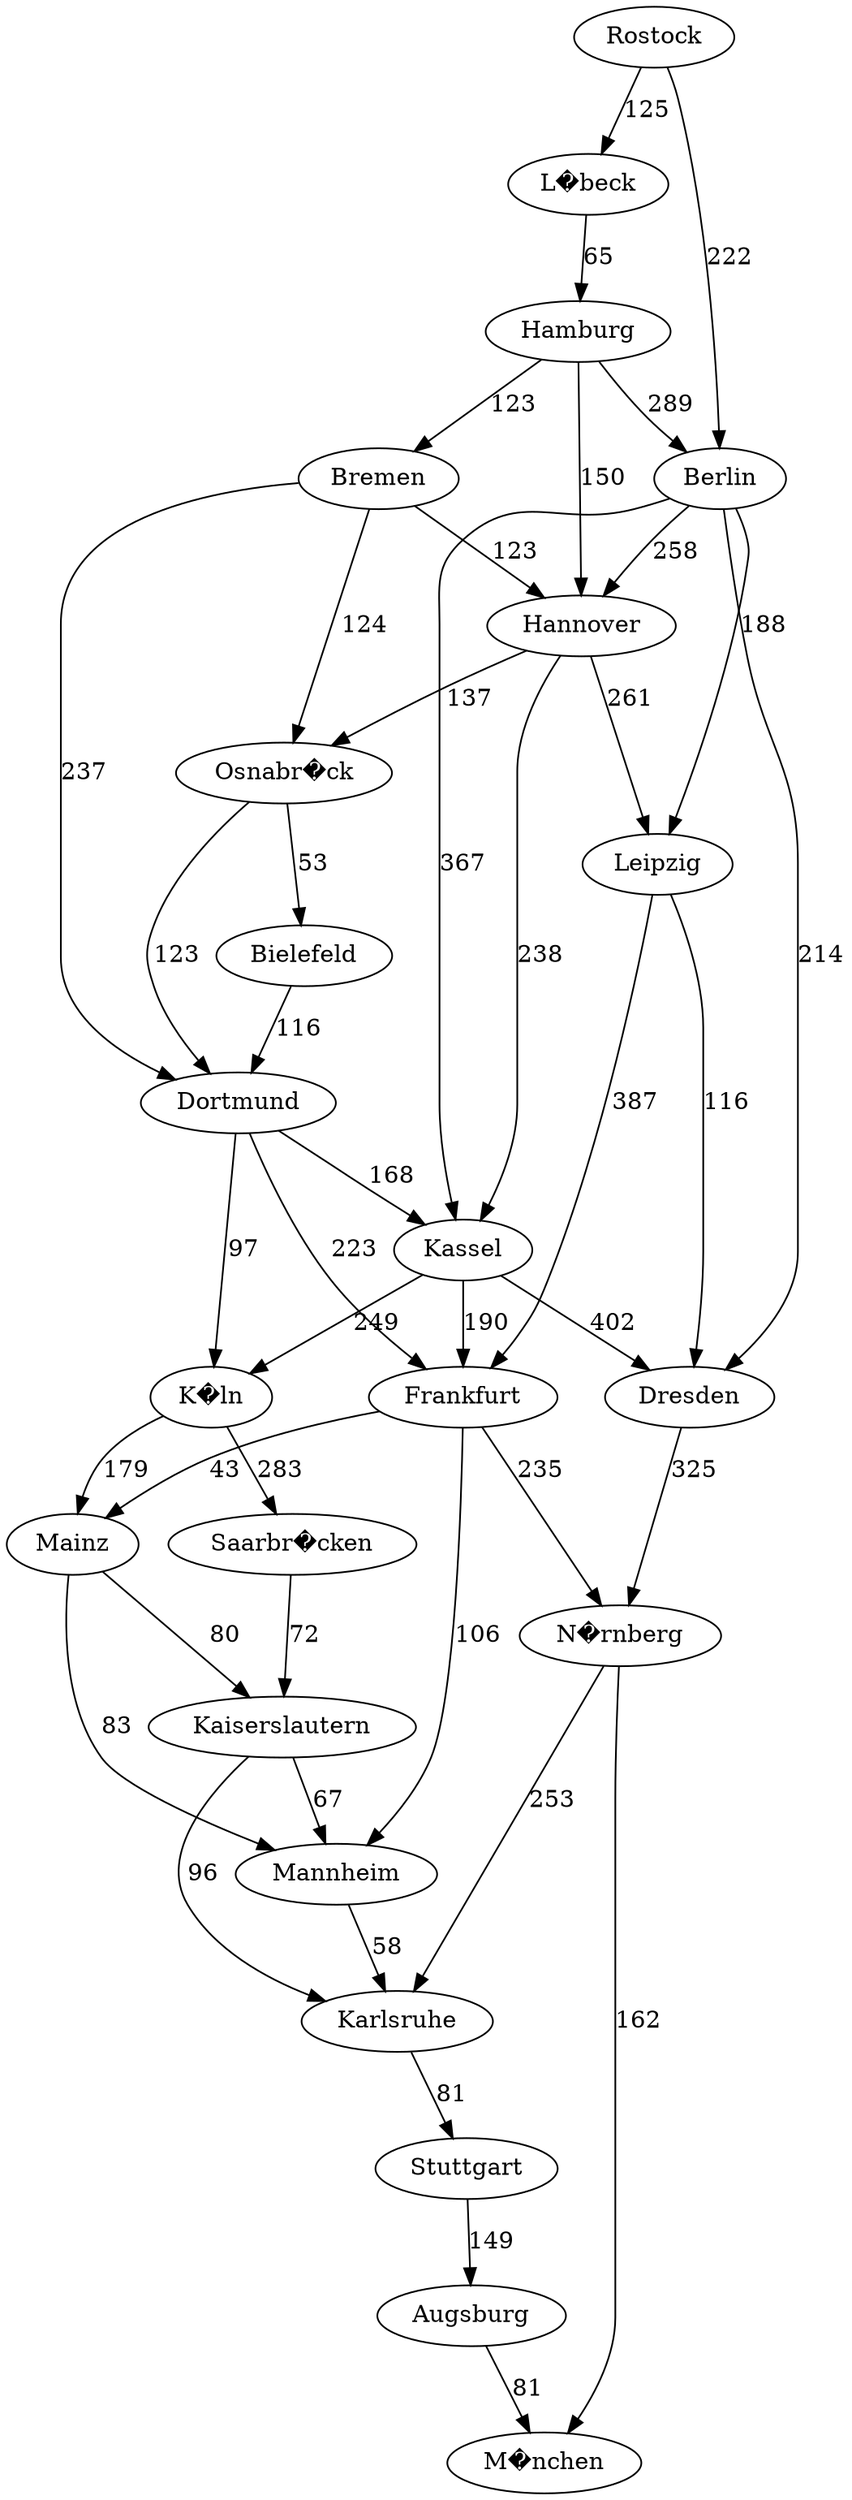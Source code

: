 digraph graph_08
{
Augsburg
M�nchen
Berlin
Dresden
Hannover
Kassel
Leipzig
Bielefeld
Dortmund
Bremen
Osnabr�ck
Frankfurt
K�ln
N�rnberg
Mainz
Mannheim
Hamburg
Kaiserslautern
Karlsruhe
Stuttgart
Saarbr�cken
L�beck
Rostock
Augsburg -> M�nchen [label="81"]
Berlin -> Dresden [label="214"]
Berlin -> Hannover [label="258"]
Berlin -> Kassel [label="367"]
Berlin -> Leipzig [label="188"]
Dresden -> N�rnberg [label="325"]
Hannover -> Kassel [label="238"]
Hannover -> Leipzig [label="261"]
Hannover -> Osnabr�ck [label="137"]
Kassel -> Dresden [label="402"]
Kassel -> Frankfurt [label="190"]
Kassel -> K�ln [label="249"]
Leipzig -> Dresden [label="116"]
Leipzig -> Frankfurt [label="387"]
Bielefeld -> Dortmund [label="116"]
Dortmund -> Kassel [label="168"]
Dortmund -> Frankfurt [label="223"]
Dortmund -> K�ln [label="97"]
Bremen -> Hannover [label="123"]
Bremen -> Dortmund [label="237"]
Bremen -> Osnabr�ck [label="124"]
Osnabr�ck -> Bielefeld [label="53"]
Osnabr�ck -> Dortmund [label="123"]
Frankfurt -> N�rnberg [label="235"]
Frankfurt -> Mainz [label="43"]
Frankfurt -> Mannheim [label="106"]
K�ln -> Mainz [label="179"]
K�ln -> Saarbr�cken [label="283"]
N�rnberg -> M�nchen [label="162"]
N�rnberg -> Karlsruhe [label="253"]
Mainz -> Mannheim [label="83"]
Mainz -> Kaiserslautern [label="80"]
Mannheim -> Karlsruhe [label="58"]
Hamburg -> Berlin [label="289"]
Hamburg -> Hannover [label="150"]
Hamburg -> Bremen [label="123"]
Kaiserslautern -> Mannheim [label="67"]
Kaiserslautern -> Karlsruhe [label="96"]
Karlsruhe -> Stuttgart [label="81"]
Stuttgart -> Augsburg [label="149"]
Saarbr�cken -> Kaiserslautern [label="72"]
L�beck -> Hamburg [label="65"]
Rostock -> Berlin [label="222"]
Rostock -> L�beck [label="125"]
}

